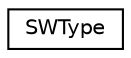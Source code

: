 digraph "Graphical Class Hierarchy"
{
 // INTERACTIVE_SVG=YES
  edge [fontname="Helvetica",fontsize="10",labelfontname="Helvetica",labelfontsize="10"];
  node [fontname="Helvetica",fontsize="10",shape=record];
  rankdir="LR";
  Node1 [label="SWType",height=0.2,width=0.4,color="black", fillcolor="white", style="filled",URL="$struct_s_w_type.html"];
}
